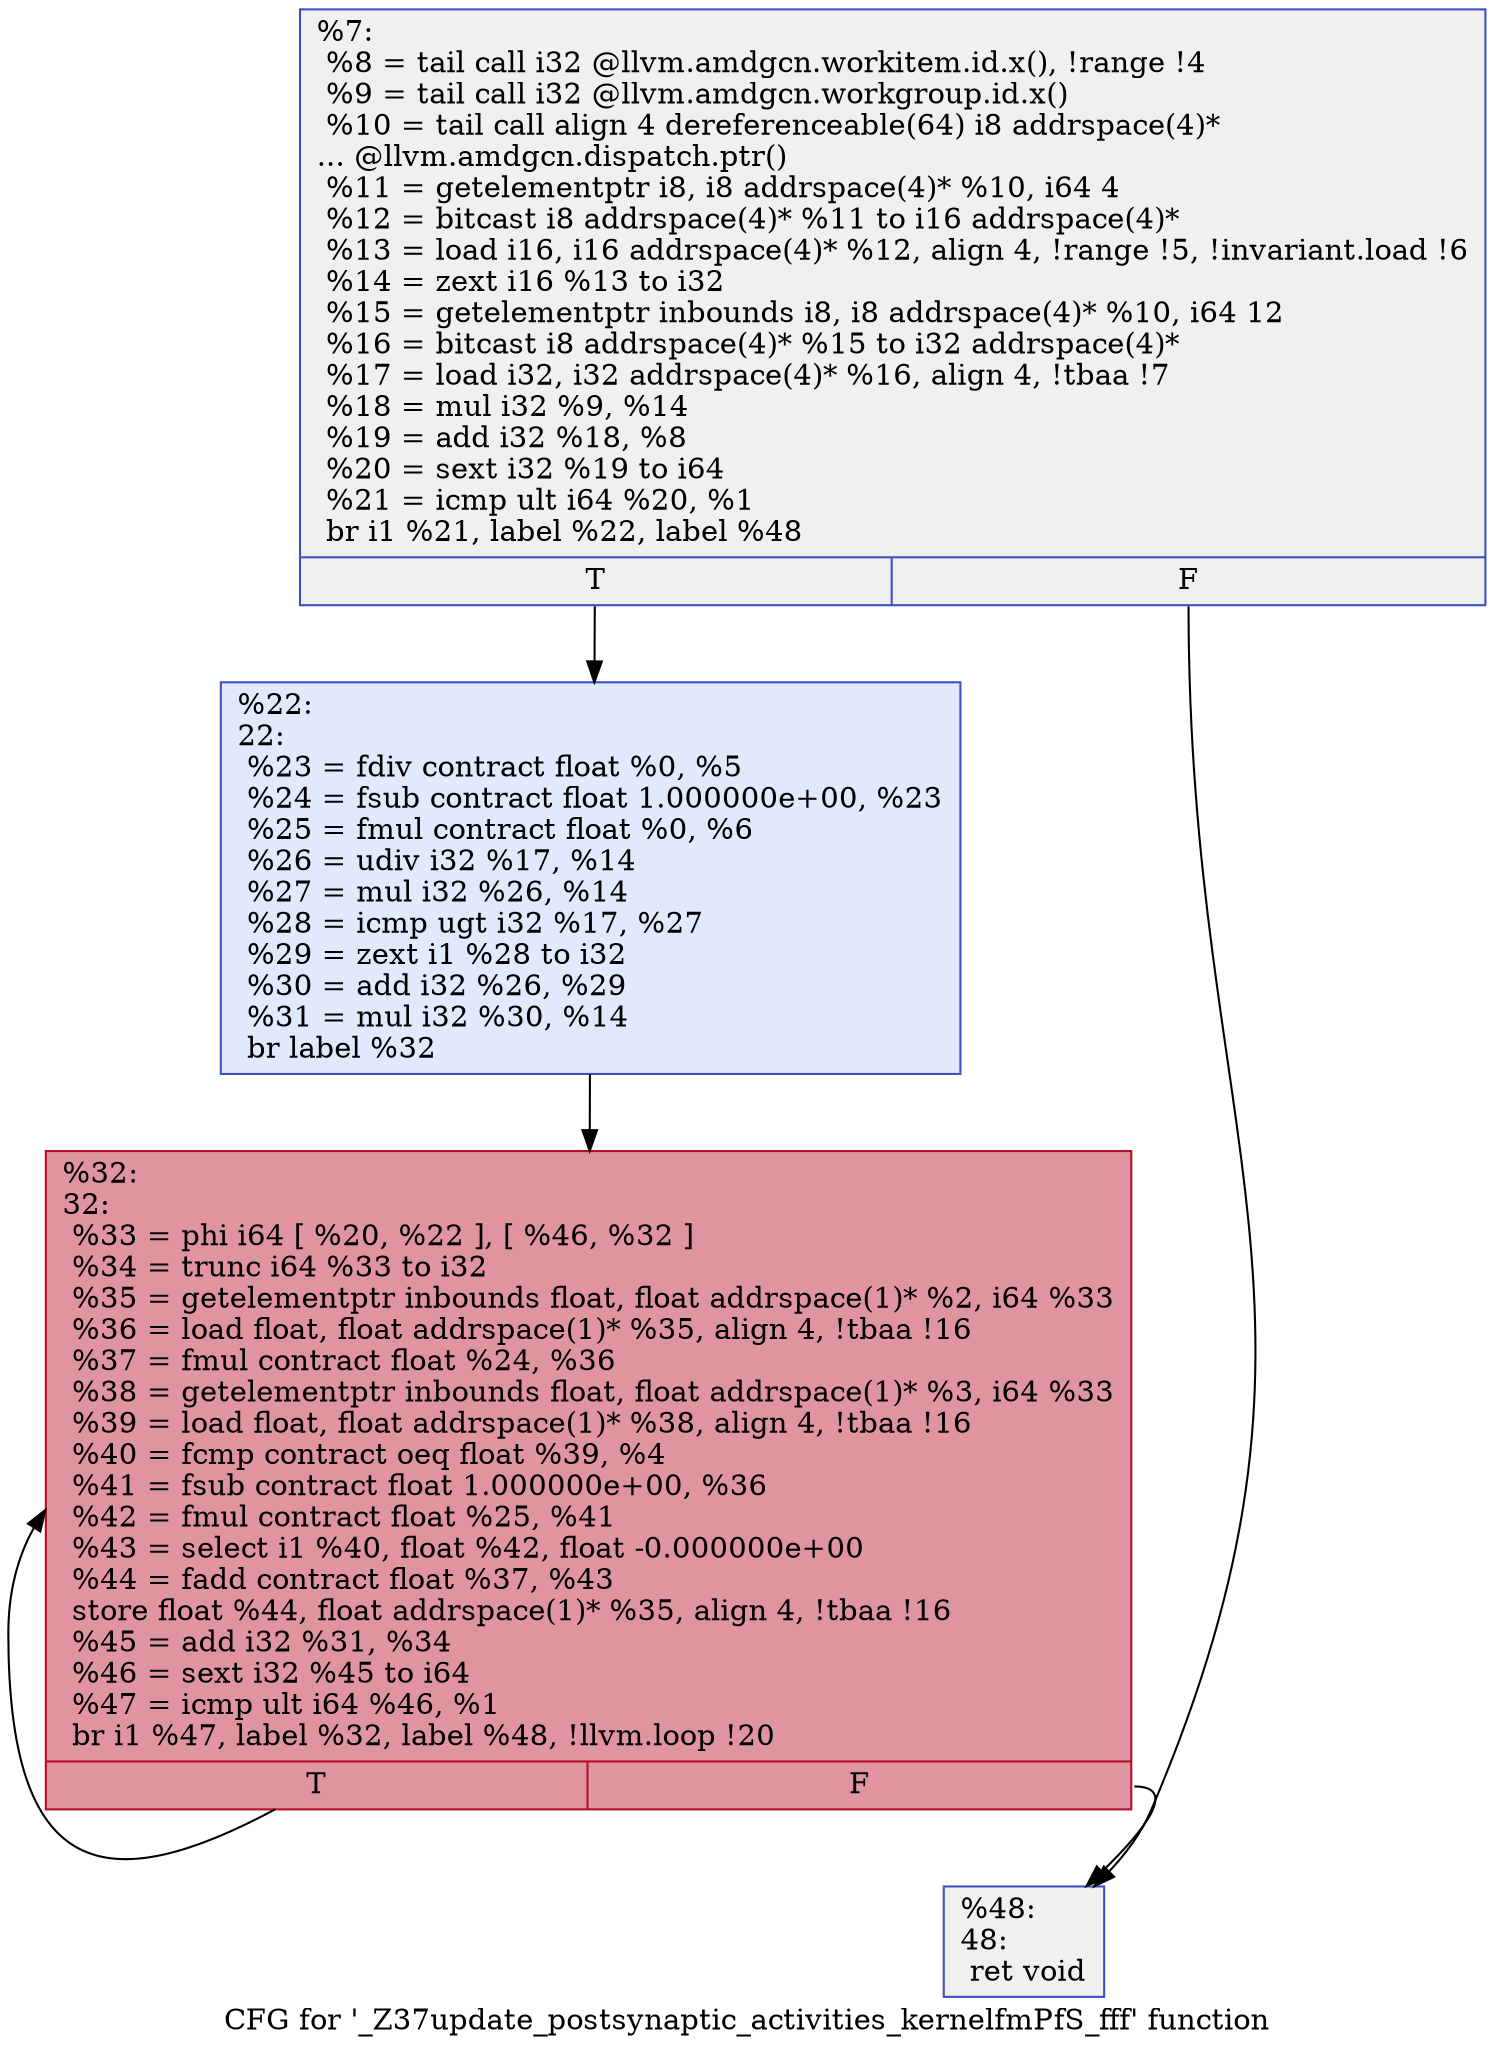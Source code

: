 digraph "CFG for '_Z37update_postsynaptic_activities_kernelfmPfS_fff' function" {
	label="CFG for '_Z37update_postsynaptic_activities_kernelfmPfS_fff' function";

	Node0x47e2790 [shape=record,color="#3d50c3ff", style=filled, fillcolor="#dedcdb70",label="{%7:\l  %8 = tail call i32 @llvm.amdgcn.workitem.id.x(), !range !4\l  %9 = tail call i32 @llvm.amdgcn.workgroup.id.x()\l  %10 = tail call align 4 dereferenceable(64) i8 addrspace(4)*\l... @llvm.amdgcn.dispatch.ptr()\l  %11 = getelementptr i8, i8 addrspace(4)* %10, i64 4\l  %12 = bitcast i8 addrspace(4)* %11 to i16 addrspace(4)*\l  %13 = load i16, i16 addrspace(4)* %12, align 4, !range !5, !invariant.load !6\l  %14 = zext i16 %13 to i32\l  %15 = getelementptr inbounds i8, i8 addrspace(4)* %10, i64 12\l  %16 = bitcast i8 addrspace(4)* %15 to i32 addrspace(4)*\l  %17 = load i32, i32 addrspace(4)* %16, align 4, !tbaa !7\l  %18 = mul i32 %9, %14\l  %19 = add i32 %18, %8\l  %20 = sext i32 %19 to i64\l  %21 = icmp ult i64 %20, %1\l  br i1 %21, label %22, label %48\l|{<s0>T|<s1>F}}"];
	Node0x47e2790:s0 -> Node0x47e4a40;
	Node0x47e2790:s1 -> Node0x47e4ad0;
	Node0x47e4a40 [shape=record,color="#3d50c3ff", style=filled, fillcolor="#b9d0f970",label="{%22:\l22:                                               \l  %23 = fdiv contract float %0, %5\l  %24 = fsub contract float 1.000000e+00, %23\l  %25 = fmul contract float %0, %6\l  %26 = udiv i32 %17, %14\l  %27 = mul i32 %26, %14\l  %28 = icmp ugt i32 %17, %27\l  %29 = zext i1 %28 to i32\l  %30 = add i32 %26, %29\l  %31 = mul i32 %30, %14\l  br label %32\l}"];
	Node0x47e4a40 -> Node0x47e5b10;
	Node0x47e5b10 [shape=record,color="#b70d28ff", style=filled, fillcolor="#b70d2870",label="{%32:\l32:                                               \l  %33 = phi i64 [ %20, %22 ], [ %46, %32 ]\l  %34 = trunc i64 %33 to i32\l  %35 = getelementptr inbounds float, float addrspace(1)* %2, i64 %33\l  %36 = load float, float addrspace(1)* %35, align 4, !tbaa !16\l  %37 = fmul contract float %24, %36\l  %38 = getelementptr inbounds float, float addrspace(1)* %3, i64 %33\l  %39 = load float, float addrspace(1)* %38, align 4, !tbaa !16\l  %40 = fcmp contract oeq float %39, %4\l  %41 = fsub contract float 1.000000e+00, %36\l  %42 = fmul contract float %25, %41\l  %43 = select i1 %40, float %42, float -0.000000e+00\l  %44 = fadd contract float %37, %43\l  store float %44, float addrspace(1)* %35, align 4, !tbaa !16\l  %45 = add i32 %31, %34\l  %46 = sext i32 %45 to i64\l  %47 = icmp ult i64 %46, %1\l  br i1 %47, label %32, label %48, !llvm.loop !20\l|{<s0>T|<s1>F}}"];
	Node0x47e5b10:s0 -> Node0x47e5b10;
	Node0x47e5b10:s1 -> Node0x47e4ad0;
	Node0x47e4ad0 [shape=record,color="#3d50c3ff", style=filled, fillcolor="#dedcdb70",label="{%48:\l48:                                               \l  ret void\l}"];
}
